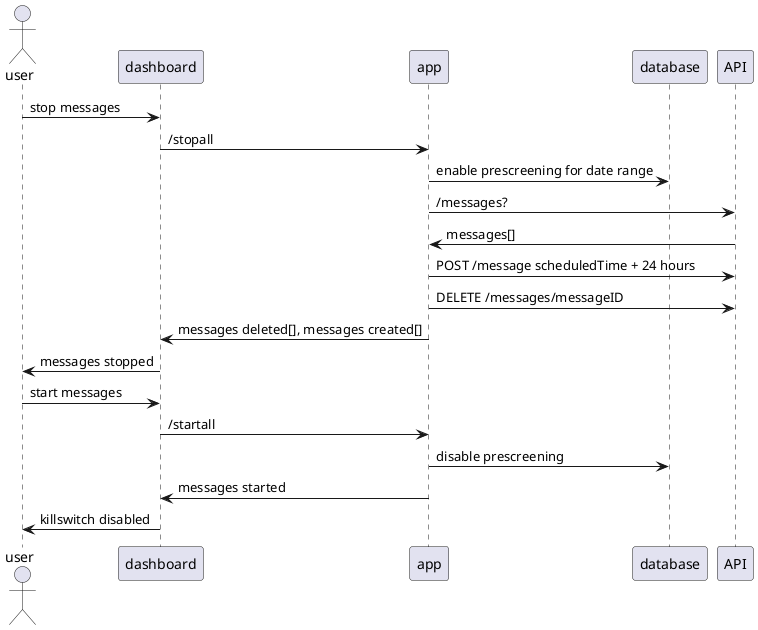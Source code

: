 @startuml
actor user
user -> dashboard: stop messages
dashboard -> app: /stopall
app -> database: enable prescreening for date range
app -> API: /messages?
API -> app: messages[]
app -> API: POST /message scheduledTime + 24 hours
app -> API: DELETE /messages/messageID
app -> dashboard: messages deleted[], messages created[]
dashboard -> user: messages stopped
user -> dashboard: start messages
dashboard -> app: /startall
app -> database: disable prescreening
app -> dashboard: messages started
dashboard -> user: killswitch disabled

@enduml
